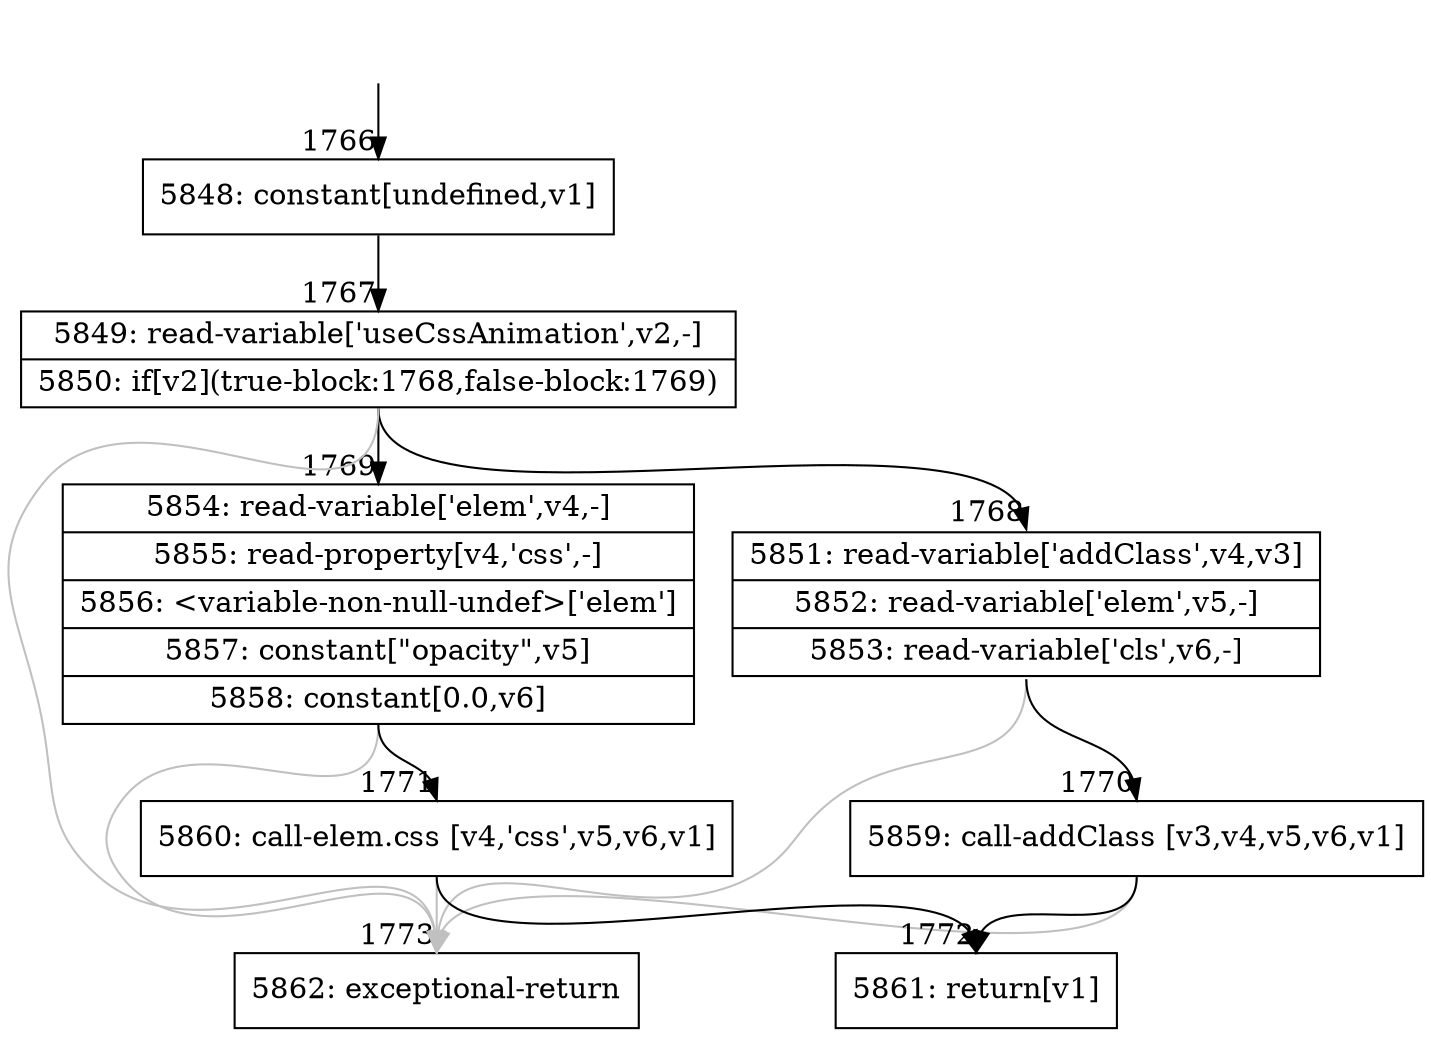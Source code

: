 digraph {
rankdir="TD"
BB_entry147[shape=none,label=""];
BB_entry147 -> BB1766 [tailport=s, headport=n, headlabel="    1766"]
BB1766 [shape=record label="{5848: constant[undefined,v1]}" ] 
BB1766 -> BB1767 [tailport=s, headport=n, headlabel="      1767"]
BB1767 [shape=record label="{5849: read-variable['useCssAnimation',v2,-]|5850: if[v2](true-block:1768,false-block:1769)}" ] 
BB1767 -> BB1768 [tailport=s, headport=n, headlabel="      1768"]
BB1767 -> BB1769 [tailport=s, headport=n, headlabel="      1769"]
BB1767 -> BB1773 [tailport=s, headport=n, color=gray, headlabel="      1773"]
BB1768 [shape=record label="{5851: read-variable['addClass',v4,v3]|5852: read-variable['elem',v5,-]|5853: read-variable['cls',v6,-]}" ] 
BB1768 -> BB1770 [tailport=s, headport=n, headlabel="      1770"]
BB1768 -> BB1773 [tailport=s, headport=n, color=gray]
BB1769 [shape=record label="{5854: read-variable['elem',v4,-]|5855: read-property[v4,'css',-]|5856: \<variable-non-null-undef\>['elem']|5857: constant[\"opacity\",v5]|5858: constant[0.0,v6]}" ] 
BB1769 -> BB1771 [tailport=s, headport=n, headlabel="      1771"]
BB1769 -> BB1773 [tailport=s, headport=n, color=gray]
BB1770 [shape=record label="{5859: call-addClass [v3,v4,v5,v6,v1]}" ] 
BB1770 -> BB1772 [tailport=s, headport=n, headlabel="      1772"]
BB1770 -> BB1773 [tailport=s, headport=n, color=gray]
BB1771 [shape=record label="{5860: call-elem.css [v4,'css',v5,v6,v1]}" ] 
BB1771 -> BB1772 [tailport=s, headport=n]
BB1771 -> BB1773 [tailport=s, headport=n, color=gray]
BB1772 [shape=record label="{5861: return[v1]}" ] 
BB1773 [shape=record label="{5862: exceptional-return}" ] 
//#$~ 1569
}
